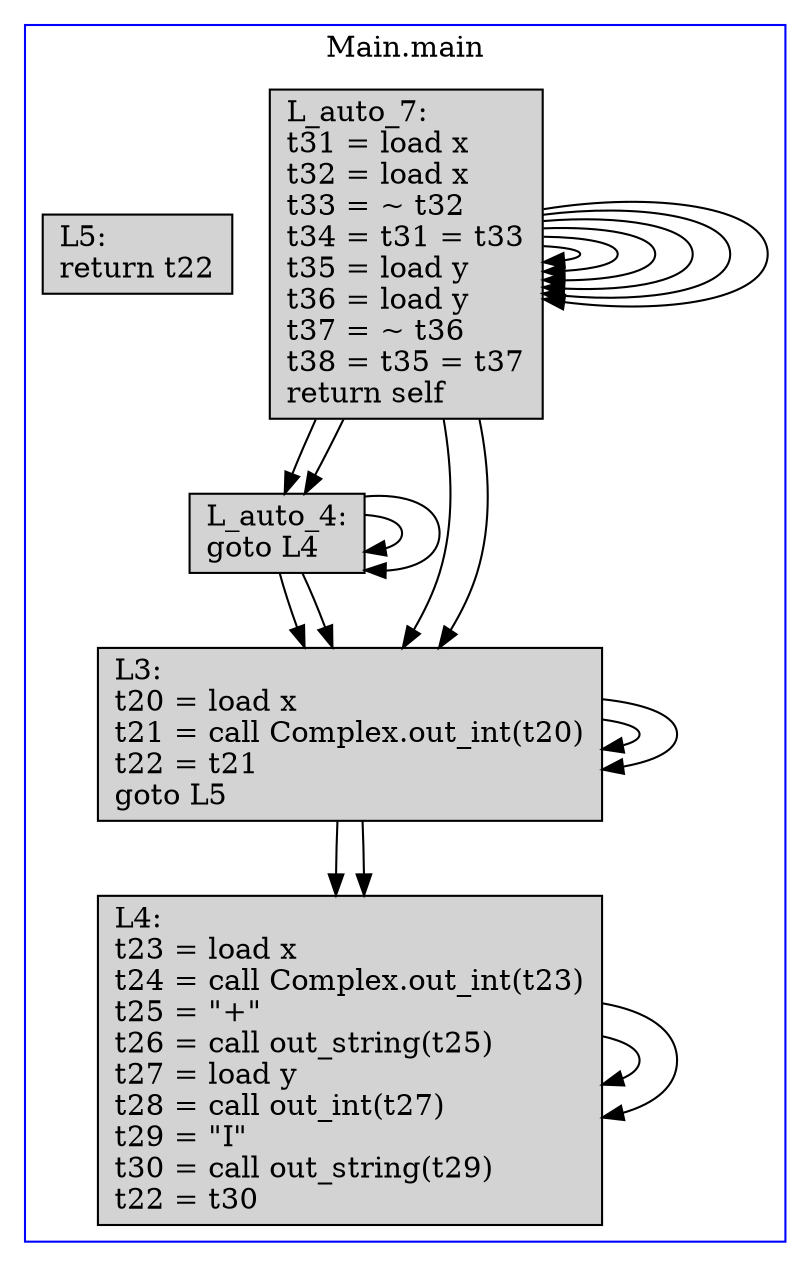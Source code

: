 digraph CFG {
    node [shape=box, style=filled, fillcolor=lightgrey];
    subgraph "cluster_Main_main" {
        label="Main.main";
        color=blue;
    node0 [label="L_auto_0:\lt0 = call new Complex()\lt1 = 1\lt2 = 1\lt3 = call init(t1, t2)\lc = t3\lt4 = call reflect_X()\lt5 = call reflect_Y()\lt6 = call reflect_0()\lt7 = t5 = t6\lif t7 goto L0\l"];
    node1 [label="L_auto_1:\lgoto L1\l"];
    node2 [label="L0:\lt8 = \"=)\n\"\lt9 = call Main.out_string(t8)\lt10 = t9\lgoto L2\l"];
    node3 [label="L1:\lt11 = \"=(\n\"\lt12 = call Main.out_string(t11)\lt10 = t12\l"];
    node4 [label="L2:\lreturn t10\l"];
    node0 -> node0;
    node0 -> node1;
    node0 -> node2;
    node1 -> node1;
    node1 -> node2;
    node2 -> node2;
    node2 -> node3;
    node3 -> node3;
    }
    subgraph "cluster_Complex_init" {
        label="Complex.init";
        color=blue;
    node0 [label="L_auto_2:\lparam a\lparam b\lt13 = load x\lt14 = t13 = a\lt15 = load y\lt16 = t15 = b\lreturn self\l"];
    node0 -> node0;
    }
    subgraph "cluster_Complex_print" {
        label="Complex.print";
        color=blue;
    node0 [label="L_auto_3:\lt17 = load y\lt18 = 0\lt19 = t17 = t18\lif t19 goto L3\l"];
    node1 [label="L_auto_4:\lgoto L4\l"];
    node2 [label="L3:\lt20 = load x\lt21 = call Complex.out_int(t20)\lt22 = t21\lgoto L5\l"];
    node3 [label="L4:\lt23 = load x\lt24 = call Complex.out_int(t23)\lt25 = \"+\"\lt26 = call out_string(t25)\lt27 = load y\lt28 = call out_int(t27)\lt29 = \"I\"\lt30 = call out_string(t29)\lt22 = t30\l"];
    node4 [label="L5:\lreturn t22\l"];
    node0 -> node0;
    node0 -> node1;
    node0 -> node2;
    node1 -> node1;
    node1 -> node2;
    node2 -> node2;
    node2 -> node3;
    node3 -> node3;
    }
    subgraph "cluster_Complex_reflect_Y" {
        label="Complex.reflect_Y";
        color=blue;
    node0 [label="L_auto_5:\lt43 = load x\lt44 = load x\lt45 = ~ t44\lt46 = t43 = t45\lreturn self\l"];
    node0 -> node0;
    }
    subgraph "cluster_Complex_reflect_X" {
        label="Complex.reflect_X";
        color=blue;
    node0 [label="L_auto_6:\lt39 = load y\lt40 = load y\lt41 = ~ t40\lt42 = t39 = t41\lreturn self\l"];
    node0 -> node0;
    }
    subgraph "cluster_Complex_reflect_0" {
        label="Complex.reflect_0";
        color=blue;
    node0 [label="L_auto_7:\lt31 = load x\lt32 = load x\lt33 = ~ t32\lt34 = t31 = t33\lt35 = load y\lt36 = load y\lt37 = ~ t36\lt38 = t35 = t37\lreturn self\l"];
    node0 -> node0;
    }
}

